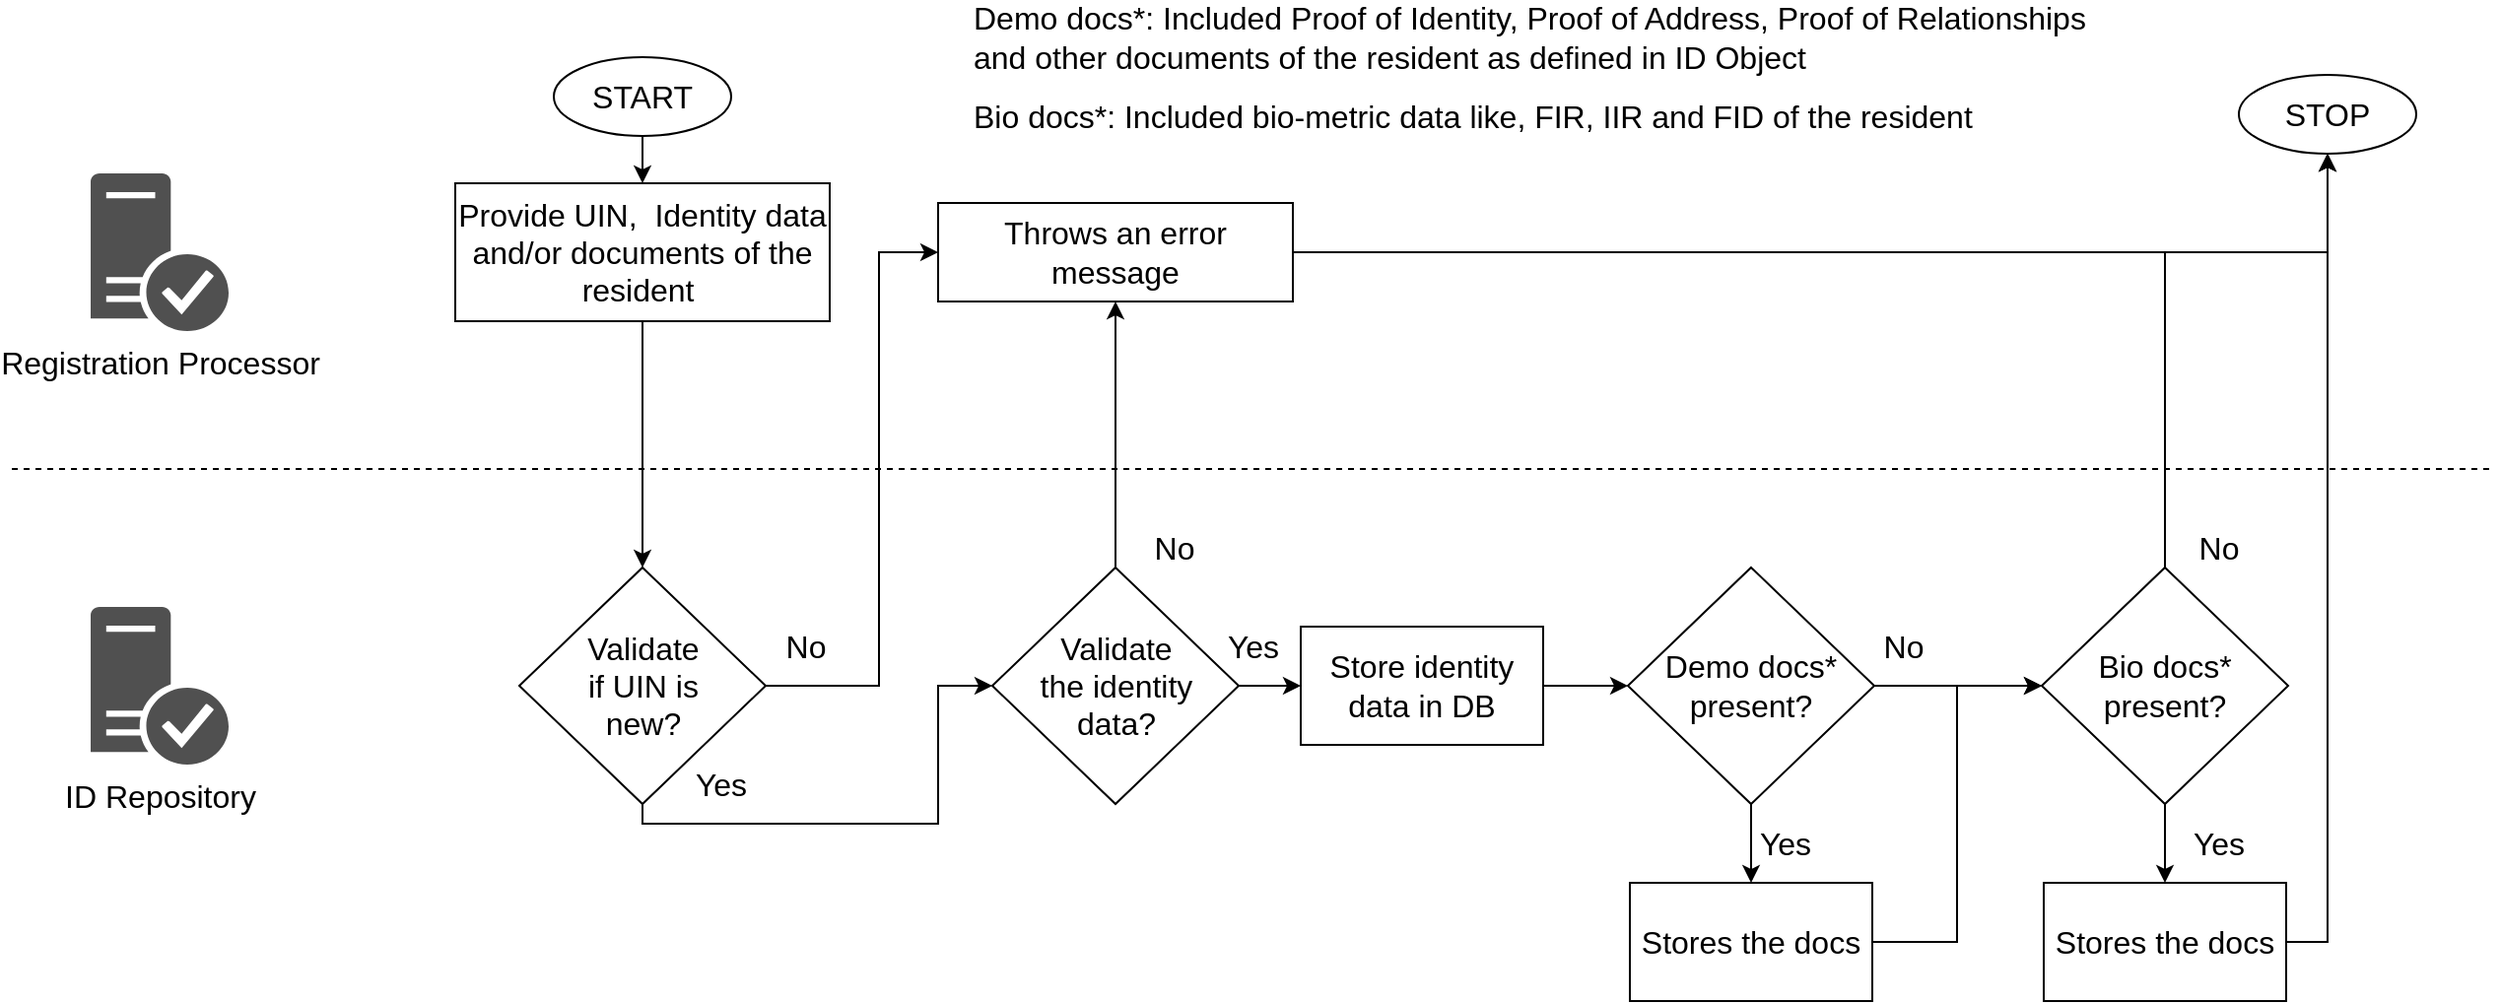 <mxfile version="12.9.10" type="google" pages="4"><diagram id="yup1XwZzDbC01lLQT3uk" name="store_identity"><mxGraphModel dx="782" dy="437" grid="1" gridSize="10" guides="1" tooltips="1" connect="1" arrows="1" fold="1" page="1" pageScale="1" pageWidth="1654" pageHeight="1169" math="0" shadow="0"><root><mxCell id="0"/><mxCell id="1" parent="0"/><mxCell id="bVIfZIPGPYQOmhZovWJ3-5" value="Registration Processor" style="pointerEvents=1;shadow=0;dashed=0;html=1;strokeColor=none;fillColor=#505050;labelPosition=center;verticalLabelPosition=bottom;verticalAlign=top;outlineConnect=0;align=center;shape=mxgraph.office.security.trusted_application_server;fontSize=16;" vertex="1" parent="1"><mxGeometry x="90" y="100" width="70" height="80" as="geometry"/></mxCell><mxCell id="bVIfZIPGPYQOmhZovWJ3-8" style="edgeStyle=orthogonalEdgeStyle;rounded=0;orthogonalLoop=1;jettySize=auto;html=1;entryX=0.5;entryY=0;entryDx=0;entryDy=0;fontSize=16;" edge="1" parent="1" source="bVIfZIPGPYQOmhZovWJ3-6" target="bVIfZIPGPYQOmhZovWJ3-7"><mxGeometry relative="1" as="geometry"/></mxCell><mxCell id="bVIfZIPGPYQOmhZovWJ3-6" value="START" style="ellipse;whiteSpace=wrap;html=1;fontSize=16;" vertex="1" parent="1"><mxGeometry x="325" y="41" width="90" height="40" as="geometry"/></mxCell><mxCell id="bVIfZIPGPYQOmhZovWJ3-11" style="edgeStyle=orthogonalEdgeStyle;rounded=0;orthogonalLoop=1;jettySize=auto;html=1;exitX=0.5;exitY=1;exitDx=0;exitDy=0;fontSize=16;entryX=0.5;entryY=0;entryDx=0;entryDy=0;" edge="1" parent="1" source="bVIfZIPGPYQOmhZovWJ3-7" target="bVIfZIPGPYQOmhZovWJ3-12"><mxGeometry relative="1" as="geometry"><mxPoint x="370" y="330" as="targetPoint"/></mxGeometry></mxCell><mxCell id="bVIfZIPGPYQOmhZovWJ3-7" value="Provide UIN,&amp;nbsp; Identity data and/or documents of the resident&amp;nbsp;" style="rounded=0;whiteSpace=wrap;html=1;fillColor=#FFFFFF;fontSize=16;" vertex="1" parent="1"><mxGeometry x="275" y="105" width="190" height="70" as="geometry"/></mxCell><mxCell id="bVIfZIPGPYQOmhZovWJ3-9" value="ID Repository" style="pointerEvents=1;shadow=0;dashed=0;html=1;strokeColor=none;fillColor=#505050;labelPosition=center;verticalLabelPosition=bottom;verticalAlign=top;outlineConnect=0;align=center;shape=mxgraph.office.security.trusted_application_server;fontSize=16;" vertex="1" parent="1"><mxGeometry x="90" y="320" width="70" height="80" as="geometry"/></mxCell><mxCell id="bVIfZIPGPYQOmhZovWJ3-14" style="edgeStyle=orthogonalEdgeStyle;rounded=0;orthogonalLoop=1;jettySize=auto;html=1;exitX=0.5;exitY=1;exitDx=0;exitDy=0;fontSize=16;" edge="1" parent="1" source="bVIfZIPGPYQOmhZovWJ3-12" target="bVIfZIPGPYQOmhZovWJ3-13"><mxGeometry relative="1" as="geometry"><Array as="points"><mxPoint x="370" y="430"/><mxPoint x="520" y="430"/><mxPoint x="520" y="360"/></Array></mxGeometry></mxCell><mxCell id="bVIfZIPGPYQOmhZovWJ3-25" style="edgeStyle=orthogonalEdgeStyle;rounded=0;orthogonalLoop=1;jettySize=auto;html=1;exitX=1;exitY=0.5;exitDx=0;exitDy=0;entryX=0;entryY=0.5;entryDx=0;entryDy=0;fontSize=16;" edge="1" parent="1" source="bVIfZIPGPYQOmhZovWJ3-12" target="bVIfZIPGPYQOmhZovWJ3-24"><mxGeometry relative="1" as="geometry"><Array as="points"><mxPoint x="490" y="360"/><mxPoint x="490" y="140"/></Array></mxGeometry></mxCell><mxCell id="bVIfZIPGPYQOmhZovWJ3-12" value="Validate &lt;br&gt;if UIN is&lt;br&gt;new?" style="rhombus;whiteSpace=wrap;html=1;fillColor=#FFFFFF;fontSize=16;" vertex="1" parent="1"><mxGeometry x="307.5" y="300" width="125" height="120" as="geometry"/></mxCell><mxCell id="bVIfZIPGPYQOmhZovWJ3-16" style="edgeStyle=orthogonalEdgeStyle;rounded=0;orthogonalLoop=1;jettySize=auto;html=1;exitX=1;exitY=0.5;exitDx=0;exitDy=0;fontSize=16;" edge="1" parent="1" source="bVIfZIPGPYQOmhZovWJ3-13" target="bVIfZIPGPYQOmhZovWJ3-15"><mxGeometry relative="1" as="geometry"/></mxCell><mxCell id="bVIfZIPGPYQOmhZovWJ3-26" style="edgeStyle=orthogonalEdgeStyle;rounded=0;orthogonalLoop=1;jettySize=auto;html=1;exitX=0.5;exitY=0;exitDx=0;exitDy=0;entryX=0.5;entryY=1;entryDx=0;entryDy=0;fontSize=16;" edge="1" parent="1" source="bVIfZIPGPYQOmhZovWJ3-13" target="bVIfZIPGPYQOmhZovWJ3-24"><mxGeometry relative="1" as="geometry"><Array as="points"><mxPoint x="610" y="300"/></Array></mxGeometry></mxCell><mxCell id="bVIfZIPGPYQOmhZovWJ3-13" value="Validate &lt;br&gt;the identity&lt;br&gt;data?" style="rhombus;whiteSpace=wrap;html=1;fillColor=#FFFFFF;fontSize=16;" vertex="1" parent="1"><mxGeometry x="547.5" y="300" width="125" height="120" as="geometry"/></mxCell><mxCell id="bVIfZIPGPYQOmhZovWJ3-18" style="edgeStyle=orthogonalEdgeStyle;rounded=0;orthogonalLoop=1;jettySize=auto;html=1;entryX=0;entryY=0.5;entryDx=0;entryDy=0;fontSize=16;" edge="1" parent="1" source="bVIfZIPGPYQOmhZovWJ3-15" target="bVIfZIPGPYQOmhZovWJ3-17"><mxGeometry relative="1" as="geometry"/></mxCell><mxCell id="bVIfZIPGPYQOmhZovWJ3-15" value="Store identity data in DB" style="rounded=0;whiteSpace=wrap;html=1;fillColor=#FFFFFF;fontSize=16;" vertex="1" parent="1"><mxGeometry x="704" y="330" width="123" height="60" as="geometry"/></mxCell><mxCell id="bVIfZIPGPYQOmhZovWJ3-20" style="edgeStyle=orthogonalEdgeStyle;rounded=0;orthogonalLoop=1;jettySize=auto;html=1;fontSize=16;" edge="1" parent="1" source="bVIfZIPGPYQOmhZovWJ3-17" target="bVIfZIPGPYQOmhZovWJ3-19"><mxGeometry relative="1" as="geometry"/></mxCell><mxCell id="bVIfZIPGPYQOmhZovWJ3-22" style="edgeStyle=orthogonalEdgeStyle;rounded=0;orthogonalLoop=1;jettySize=auto;html=1;exitX=1;exitY=0.5;exitDx=0;exitDy=0;entryX=0;entryY=0.5;entryDx=0;entryDy=0;fontSize=16;" edge="1" parent="1" source="bVIfZIPGPYQOmhZovWJ3-17" target="bVIfZIPGPYQOmhZovWJ3-21"><mxGeometry relative="1" as="geometry"/></mxCell><mxCell id="bVIfZIPGPYQOmhZovWJ3-17" value="Demo docs*&lt;br&gt;present?" style="rhombus;whiteSpace=wrap;html=1;fillColor=#FFFFFF;fontSize=16;" vertex="1" parent="1"><mxGeometry x="870" y="300" width="125" height="120" as="geometry"/></mxCell><mxCell id="bVIfZIPGPYQOmhZovWJ3-23" style="edgeStyle=orthogonalEdgeStyle;rounded=0;orthogonalLoop=1;jettySize=auto;html=1;exitX=1;exitY=0.5;exitDx=0;exitDy=0;entryX=0;entryY=0.5;entryDx=0;entryDy=0;fontSize=16;" edge="1" parent="1" source="bVIfZIPGPYQOmhZovWJ3-19" target="bVIfZIPGPYQOmhZovWJ3-21"><mxGeometry relative="1" as="geometry"/></mxCell><mxCell id="bVIfZIPGPYQOmhZovWJ3-19" value="Stores the docs" style="rounded=0;whiteSpace=wrap;html=1;fillColor=#FFFFFF;fontSize=16;" vertex="1" parent="1"><mxGeometry x="871" y="460" width="123" height="60" as="geometry"/></mxCell><mxCell id="bVIfZIPGPYQOmhZovWJ3-29" style="edgeStyle=orthogonalEdgeStyle;rounded=0;orthogonalLoop=1;jettySize=auto;html=1;entryX=0.5;entryY=0;entryDx=0;entryDy=0;fontSize=16;" edge="1" parent="1" source="bVIfZIPGPYQOmhZovWJ3-21" target="bVIfZIPGPYQOmhZovWJ3-28"><mxGeometry relative="1" as="geometry"/></mxCell><mxCell id="bVIfZIPGPYQOmhZovWJ3-31" style="edgeStyle=orthogonalEdgeStyle;rounded=0;orthogonalLoop=1;jettySize=auto;html=1;exitX=0.5;exitY=0;exitDx=0;exitDy=0;entryX=0.5;entryY=1;entryDx=0;entryDy=0;fontSize=16;" edge="1" parent="1" source="bVIfZIPGPYQOmhZovWJ3-21" target="bVIfZIPGPYQOmhZovWJ3-27"><mxGeometry relative="1" as="geometry"><Array as="points"><mxPoint x="1143" y="140"/><mxPoint x="1225" y="140"/></Array></mxGeometry></mxCell><mxCell id="bVIfZIPGPYQOmhZovWJ3-21" value="Bio docs*&lt;br&gt;present?" style="rhombus;whiteSpace=wrap;html=1;fillColor=#FFFFFF;fontSize=16;" vertex="1" parent="1"><mxGeometry x="1080" y="300" width="125" height="120" as="geometry"/></mxCell><mxCell id="bVIfZIPGPYQOmhZovWJ3-32" style="edgeStyle=orthogonalEdgeStyle;rounded=0;orthogonalLoop=1;jettySize=auto;html=1;exitX=1;exitY=0.5;exitDx=0;exitDy=0;entryX=0.5;entryY=1;entryDx=0;entryDy=0;fontSize=16;" edge="1" parent="1" source="bVIfZIPGPYQOmhZovWJ3-24" target="bVIfZIPGPYQOmhZovWJ3-27"><mxGeometry relative="1" as="geometry"/></mxCell><mxCell id="bVIfZIPGPYQOmhZovWJ3-24" value="Throws an error message" style="rounded=0;whiteSpace=wrap;html=1;fillColor=#FFFFFF;fontSize=16;" vertex="1" parent="1"><mxGeometry x="520" y="115" width="180" height="50" as="geometry"/></mxCell><mxCell id="bVIfZIPGPYQOmhZovWJ3-27" value="STOP" style="ellipse;whiteSpace=wrap;html=1;fontSize=16;" vertex="1" parent="1"><mxGeometry x="1180" y="50" width="90" height="40" as="geometry"/></mxCell><mxCell id="bVIfZIPGPYQOmhZovWJ3-30" style="edgeStyle=orthogonalEdgeStyle;rounded=0;orthogonalLoop=1;jettySize=auto;html=1;exitX=1;exitY=0.5;exitDx=0;exitDy=0;entryX=0.5;entryY=1;entryDx=0;entryDy=0;fontSize=16;" edge="1" parent="1" source="bVIfZIPGPYQOmhZovWJ3-28" target="bVIfZIPGPYQOmhZovWJ3-27"><mxGeometry relative="1" as="geometry"/></mxCell><mxCell id="bVIfZIPGPYQOmhZovWJ3-28" value="Stores the docs" style="rounded=0;whiteSpace=wrap;html=1;fillColor=#FFFFFF;fontSize=16;" vertex="1" parent="1"><mxGeometry x="1081" y="460" width="123" height="60" as="geometry"/></mxCell><mxCell id="bVIfZIPGPYQOmhZovWJ3-33" value="" style="endArrow=none;dashed=1;html=1;fontSize=16;" edge="1" parent="1"><mxGeometry width="50" height="50" relative="1" as="geometry"><mxPoint x="50" y="250" as="sourcePoint"/><mxPoint x="1310" y="250" as="targetPoint"/></mxGeometry></mxCell><mxCell id="bVIfZIPGPYQOmhZovWJ3-34" value="No" style="text;html=1;strokeColor=none;fillColor=none;align=center;verticalAlign=middle;whiteSpace=wrap;rounded=0;fontSize=16;" vertex="1" parent="1"><mxGeometry x="433" y="330" width="40" height="20" as="geometry"/></mxCell><mxCell id="bVIfZIPGPYQOmhZovWJ3-35" value="No" style="text;html=1;strokeColor=none;fillColor=none;align=center;verticalAlign=middle;whiteSpace=wrap;rounded=0;fontSize=16;" vertex="1" parent="1"><mxGeometry x="620" y="280" width="40" height="20" as="geometry"/></mxCell><mxCell id="bVIfZIPGPYQOmhZovWJ3-36" value="Yes" style="text;html=1;strokeColor=none;fillColor=none;align=center;verticalAlign=middle;whiteSpace=wrap;rounded=0;fontSize=16;" vertex="1" parent="1"><mxGeometry x="660" y="330" width="40" height="20" as="geometry"/></mxCell><mxCell id="bVIfZIPGPYQOmhZovWJ3-37" value="Yes" style="text;html=1;strokeColor=none;fillColor=none;align=center;verticalAlign=middle;whiteSpace=wrap;rounded=0;fontSize=16;" vertex="1" parent="1"><mxGeometry x="390" y="400" width="40" height="20" as="geometry"/></mxCell><mxCell id="bVIfZIPGPYQOmhZovWJ3-38" value="No" style="text;html=1;strokeColor=none;fillColor=none;align=center;verticalAlign=middle;whiteSpace=wrap;rounded=0;fontSize=16;" vertex="1" parent="1"><mxGeometry x="990" y="330" width="40" height="20" as="geometry"/></mxCell><mxCell id="bVIfZIPGPYQOmhZovWJ3-39" value="No" style="text;html=1;strokeColor=none;fillColor=none;align=center;verticalAlign=middle;whiteSpace=wrap;rounded=0;fontSize=16;" vertex="1" parent="1"><mxGeometry x="1150" y="280" width="40" height="20" as="geometry"/></mxCell><mxCell id="bVIfZIPGPYQOmhZovWJ3-40" value="Yes" style="text;html=1;strokeColor=none;fillColor=none;align=center;verticalAlign=middle;whiteSpace=wrap;rounded=0;fontSize=16;" vertex="1" parent="1"><mxGeometry x="1150" y="430" width="40" height="20" as="geometry"/></mxCell><mxCell id="bVIfZIPGPYQOmhZovWJ3-41" value="Yes" style="text;html=1;strokeColor=none;fillColor=none;align=center;verticalAlign=middle;whiteSpace=wrap;rounded=0;fontSize=16;" vertex="1" parent="1"><mxGeometry x="930" y="430" width="40" height="20" as="geometry"/></mxCell><mxCell id="e5st_GbY8yitXTriEnYN-1" value="Demo docs*: Included Proof of Identity, Proof of Address, Proof of Relationships and other documents of the resident as defined in ID Object" style="text;html=1;strokeColor=none;fillColor=none;align=left;verticalAlign=middle;whiteSpace=wrap;rounded=0;fontSize=16;" vertex="1" parent="1"><mxGeometry x="536" y="21" width="583" height="20" as="geometry"/></mxCell><mxCell id="e5st_GbY8yitXTriEnYN-2" value="Bio docs*: Included bio-metric data like, FIR, IIR and FID of the resident" style="text;html=1;strokeColor=none;fillColor=none;align=left;verticalAlign=middle;whiteSpace=wrap;rounded=0;fontSize=16;" vertex="1" parent="1"><mxGeometry x="536" y="61" width="583" height="20" as="geometry"/></mxCell></root></mxGraphModel></diagram><diagram id="uZXczNaV7VU65JWVuGHn" name="retrieve_identity"><mxGraphModel dx="782" dy="437" grid="1" gridSize="10" guides="1" tooltips="1" connect="1" arrows="1" fold="1" page="1" pageScale="1" pageWidth="1654" pageHeight="1169" math="0" shadow="0"><root><mxCell id="w1NWxVZptjgcyg08XmLw-0"/><mxCell id="w1NWxVZptjgcyg08XmLw-1" parent="w1NWxVZptjgcyg08XmLw-0"/><mxCell id="SjqbsoNdFIB85PCvpr0U-0" value="Registration Processor &amp;amp;&lt;br&gt;ID Authentication" style="pointerEvents=1;shadow=0;dashed=0;html=1;strokeColor=none;fillColor=#505050;labelPosition=center;verticalLabelPosition=bottom;verticalAlign=top;outlineConnect=0;align=center;shape=mxgraph.office.security.trusted_application_server;fontSize=16;" vertex="1" parent="w1NWxVZptjgcyg08XmLw-1"><mxGeometry x="90" y="100" width="70" height="80" as="geometry"/></mxCell><mxCell id="SjqbsoNdFIB85PCvpr0U-1" style="edgeStyle=orthogonalEdgeStyle;rounded=0;orthogonalLoop=1;jettySize=auto;html=1;entryX=0.5;entryY=0;entryDx=0;entryDy=0;fontSize=16;" edge="1" parent="w1NWxVZptjgcyg08XmLw-1" source="SjqbsoNdFIB85PCvpr0U-2" target="SjqbsoNdFIB85PCvpr0U-4"><mxGeometry relative="1" as="geometry"/></mxCell><mxCell id="SjqbsoNdFIB85PCvpr0U-2" value="START" style="ellipse;whiteSpace=wrap;html=1;fontSize=16;" vertex="1" parent="w1NWxVZptjgcyg08XmLw-1"><mxGeometry x="325" y="41" width="90" height="40" as="geometry"/></mxCell><mxCell id="SjqbsoNdFIB85PCvpr0U-3" style="edgeStyle=orthogonalEdgeStyle;rounded=0;orthogonalLoop=1;jettySize=auto;html=1;exitX=0.5;exitY=1;exitDx=0;exitDy=0;fontSize=16;entryX=0.5;entryY=0;entryDx=0;entryDy=0;" edge="1" parent="w1NWxVZptjgcyg08XmLw-1" source="SjqbsoNdFIB85PCvpr0U-4" target="SjqbsoNdFIB85PCvpr0U-8"><mxGeometry relative="1" as="geometry"><mxPoint x="370" y="330" as="targetPoint"/></mxGeometry></mxCell><mxCell id="SjqbsoNdFIB85PCvpr0U-4" value="Provide UIN or RID and type of document data to be fetched" style="rounded=0;whiteSpace=wrap;html=1;fillColor=#FFFFFF;fontSize=16;" vertex="1" parent="w1NWxVZptjgcyg08XmLw-1"><mxGeometry x="275" y="105" width="190" height="70" as="geometry"/></mxCell><mxCell id="SjqbsoNdFIB85PCvpr0U-5" value="ID Repository" style="pointerEvents=1;shadow=0;dashed=0;html=1;strokeColor=none;fillColor=#505050;labelPosition=center;verticalLabelPosition=bottom;verticalAlign=top;outlineConnect=0;align=center;shape=mxgraph.office.security.trusted_application_server;fontSize=16;" vertex="1" parent="w1NWxVZptjgcyg08XmLw-1"><mxGeometry x="90" y="320" width="70" height="80" as="geometry"/></mxCell><mxCell id="SjqbsoNdFIB85PCvpr0U-6" style="edgeStyle=orthogonalEdgeStyle;rounded=0;orthogonalLoop=1;jettySize=auto;html=1;exitX=0.5;exitY=1;exitDx=0;exitDy=0;fontSize=16;" edge="1" parent="w1NWxVZptjgcyg08XmLw-1" source="SjqbsoNdFIB85PCvpr0U-8" target="SjqbsoNdFIB85PCvpr0U-13"><mxGeometry relative="1" as="geometry"><Array as="points"><mxPoint x="370" y="430"/><mxPoint x="520" y="430"/><mxPoint x="520" y="360"/></Array><mxPoint x="547.5" y="360" as="targetPoint"/></mxGeometry></mxCell><mxCell id="SjqbsoNdFIB85PCvpr0U-7" style="edgeStyle=orthogonalEdgeStyle;rounded=0;orthogonalLoop=1;jettySize=auto;html=1;exitX=1;exitY=0.5;exitDx=0;exitDy=0;entryX=0;entryY=0.5;entryDx=0;entryDy=0;fontSize=16;" edge="1" parent="w1NWxVZptjgcyg08XmLw-1" source="SjqbsoNdFIB85PCvpr0U-8" target="SjqbsoNdFIB85PCvpr0U-23"><mxGeometry relative="1" as="geometry"><Array as="points"><mxPoint x="490" y="360"/><mxPoint x="490" y="140"/></Array></mxGeometry></mxCell><mxCell id="SjqbsoNdFIB85PCvpr0U-8" value="Validate if &lt;br&gt;UIN or RID&lt;br&gt;exists?" style="rhombus;whiteSpace=wrap;html=1;fillColor=#FFFFFF;fontSize=16;" vertex="1" parent="w1NWxVZptjgcyg08XmLw-1"><mxGeometry x="307.5" y="300" width="125" height="120" as="geometry"/></mxCell><mxCell id="SjqbsoNdFIB85PCvpr0U-12" style="edgeStyle=orthogonalEdgeStyle;rounded=0;orthogonalLoop=1;jettySize=auto;html=1;entryX=0;entryY=0.5;entryDx=0;entryDy=0;fontSize=16;" edge="1" parent="w1NWxVZptjgcyg08XmLw-1" source="SjqbsoNdFIB85PCvpr0U-13" target="SjqbsoNdFIB85PCvpr0U-16"><mxGeometry relative="1" as="geometry"/></mxCell><mxCell id="SjqbsoNdFIB85PCvpr0U-13" value="Retrieve the identity data" style="rounded=0;whiteSpace=wrap;html=1;fillColor=#FFFFFF;fontSize=16;" vertex="1" parent="w1NWxVZptjgcyg08XmLw-1"><mxGeometry x="548.5" y="330" width="141.5" height="60" as="geometry"/></mxCell><mxCell id="Z51xc6wUdCnvYAUx8BJB-5" style="edgeStyle=orthogonalEdgeStyle;rounded=0;orthogonalLoop=1;jettySize=auto;html=1;exitX=0.5;exitY=0;exitDx=0;exitDy=0;entryX=0;entryY=0.5;entryDx=0;entryDy=0;fontSize=16;" edge="1" parent="w1NWxVZptjgcyg08XmLw-1" source="SjqbsoNdFIB85PCvpr0U-16" target="Z51xc6wUdCnvYAUx8BJB-2"><mxGeometry relative="1" as="geometry"><Array as="points"><mxPoint x="783" y="290"/></Array></mxGeometry></mxCell><mxCell id="Z51xc6wUdCnvYAUx8BJB-6" style="edgeStyle=orthogonalEdgeStyle;rounded=0;orthogonalLoop=1;jettySize=auto;html=1;exitX=0.5;exitY=1;exitDx=0;exitDy=0;entryX=0;entryY=0.5;entryDx=0;entryDy=0;fontSize=16;" edge="1" parent="w1NWxVZptjgcyg08XmLw-1" source="SjqbsoNdFIB85PCvpr0U-16" target="Z51xc6wUdCnvYAUx8BJB-4"><mxGeometry relative="1" as="geometry"><Array as="points"><mxPoint x="783" y="430"/></Array></mxGeometry></mxCell><mxCell id="Z51xc6wUdCnvYAUx8BJB-8" style="edgeStyle=orthogonalEdgeStyle;rounded=0;orthogonalLoop=1;jettySize=auto;html=1;entryX=0;entryY=0.5;entryDx=0;entryDy=0;fontSize=16;" edge="1" parent="w1NWxVZptjgcyg08XmLw-1" source="SjqbsoNdFIB85PCvpr0U-16" target="Z51xc6wUdCnvYAUx8BJB-3"><mxGeometry relative="1" as="geometry"/></mxCell><mxCell id="SjqbsoNdFIB85PCvpr0U-16" value="Document&lt;br&gt;type?" style="rhombus;whiteSpace=wrap;html=1;fillColor=#FFFFFF;fontSize=16;" vertex="1" parent="w1NWxVZptjgcyg08XmLw-1"><mxGeometry x="720" y="300" width="125" height="120" as="geometry"/></mxCell><mxCell id="SjqbsoNdFIB85PCvpr0U-22" style="edgeStyle=orthogonalEdgeStyle;rounded=0;orthogonalLoop=1;jettySize=auto;html=1;exitX=1;exitY=0.5;exitDx=0;exitDy=0;entryX=0.5;entryY=1;entryDx=0;entryDy=0;fontSize=16;" edge="1" parent="w1NWxVZptjgcyg08XmLw-1" source="SjqbsoNdFIB85PCvpr0U-23" target="SjqbsoNdFIB85PCvpr0U-24"><mxGeometry relative="1" as="geometry"/></mxCell><mxCell id="SjqbsoNdFIB85PCvpr0U-23" value="Throws an error message" style="rounded=0;whiteSpace=wrap;html=1;fillColor=#FFFFFF;fontSize=16;" vertex="1" parent="w1NWxVZptjgcyg08XmLw-1"><mxGeometry x="520" y="115" width="180" height="50" as="geometry"/></mxCell><mxCell id="SjqbsoNdFIB85PCvpr0U-24" value="STOP" style="ellipse;whiteSpace=wrap;html=1;fontSize=16;" vertex="1" parent="w1NWxVZptjgcyg08XmLw-1"><mxGeometry x="1150" y="41" width="90" height="40" as="geometry"/></mxCell><mxCell id="SjqbsoNdFIB85PCvpr0U-27" value="" style="endArrow=none;dashed=1;html=1;fontSize=16;" edge="1" parent="w1NWxVZptjgcyg08XmLw-1"><mxGeometry width="50" height="50" relative="1" as="geometry"><mxPoint x="50" y="250" as="sourcePoint"/><mxPoint x="1310" y="250" as="targetPoint"/></mxGeometry></mxCell><mxCell id="SjqbsoNdFIB85PCvpr0U-28" value="No" style="text;html=1;strokeColor=none;fillColor=none;align=center;verticalAlign=middle;whiteSpace=wrap;rounded=0;fontSize=16;" vertex="1" parent="w1NWxVZptjgcyg08XmLw-1"><mxGeometry x="433" y="330" width="40" height="20" as="geometry"/></mxCell><mxCell id="SjqbsoNdFIB85PCvpr0U-31" value="Yes" style="text;html=1;strokeColor=none;fillColor=none;align=center;verticalAlign=middle;whiteSpace=wrap;rounded=0;fontSize=16;" vertex="1" parent="w1NWxVZptjgcyg08XmLw-1"><mxGeometry x="390" y="400" width="40" height="20" as="geometry"/></mxCell><mxCell id="Z51xc6wUdCnvYAUx8BJB-9" style="edgeStyle=orthogonalEdgeStyle;rounded=0;orthogonalLoop=1;jettySize=auto;html=1;exitX=1;exitY=0.5;exitDx=0;exitDy=0;entryX=0.5;entryY=1;entryDx=0;entryDy=0;fontSize=16;" edge="1" parent="w1NWxVZptjgcyg08XmLw-1" source="Z51xc6wUdCnvYAUx8BJB-2" target="SjqbsoNdFIB85PCvpr0U-24"><mxGeometry relative="1" as="geometry"/></mxCell><mxCell id="Z51xc6wUdCnvYAUx8BJB-2" value="Retrieve demo docs* documents" style="rounded=0;whiteSpace=wrap;html=1;fillColor=#FFFFFF;fontSize=16;" vertex="1" parent="w1NWxVZptjgcyg08XmLw-1"><mxGeometry x="900" y="270" width="220" height="40" as="geometry"/></mxCell><mxCell id="Z51xc6wUdCnvYAUx8BJB-10" style="edgeStyle=orthogonalEdgeStyle;rounded=0;orthogonalLoop=1;jettySize=auto;html=1;entryX=0.5;entryY=1;entryDx=0;entryDy=0;fontSize=16;" edge="1" parent="w1NWxVZptjgcyg08XmLw-1" source="Z51xc6wUdCnvYAUx8BJB-3" target="SjqbsoNdFIB85PCvpr0U-24"><mxGeometry relative="1" as="geometry"><Array as="points"><mxPoint x="1195" y="360"/></Array></mxGeometry></mxCell><mxCell id="Z51xc6wUdCnvYAUx8BJB-3" value="Retrieve bio docs* documents" style="rounded=0;whiteSpace=wrap;html=1;fillColor=#FFFFFF;fontSize=16;" vertex="1" parent="w1NWxVZptjgcyg08XmLw-1"><mxGeometry x="900" y="340" width="220" height="40" as="geometry"/></mxCell><mxCell id="Z51xc6wUdCnvYAUx8BJB-11" style="edgeStyle=orthogonalEdgeStyle;rounded=0;orthogonalLoop=1;jettySize=auto;html=1;exitX=1;exitY=0.5;exitDx=0;exitDy=0;fontSize=16;entryX=0.5;entryY=1;entryDx=0;entryDy=0;" edge="1" parent="w1NWxVZptjgcyg08XmLw-1" source="Z51xc6wUdCnvYAUx8BJB-4" target="SjqbsoNdFIB85PCvpr0U-24"><mxGeometry relative="1" as="geometry"><mxPoint x="1210" y="130" as="targetPoint"/></mxGeometry></mxCell><mxCell id="Z51xc6wUdCnvYAUx8BJB-4" value="Retrieve bio &amp;amp; demo docs* documents" style="rounded=0;whiteSpace=wrap;html=1;fillColor=#FFFFFF;fontSize=16;" vertex="1" parent="w1NWxVZptjgcyg08XmLw-1"><mxGeometry x="900" y="410" width="220" height="40" as="geometry"/></mxCell><mxCell id="Z51xc6wUdCnvYAUx8BJB-12" value="Demo" style="text;html=1;strokeColor=none;fillColor=none;align=center;verticalAlign=middle;whiteSpace=wrap;rounded=0;fontSize=16;" vertex="1" parent="w1NWxVZptjgcyg08XmLw-1"><mxGeometry x="810" y="270" width="40" height="20" as="geometry"/></mxCell><mxCell id="Z51xc6wUdCnvYAUx8BJB-13" value="Bio" style="text;html=1;strokeColor=none;fillColor=none;align=center;verticalAlign=middle;whiteSpace=wrap;rounded=0;fontSize=16;" vertex="1" parent="w1NWxVZptjgcyg08XmLw-1"><mxGeometry x="845" y="340" width="40" height="20" as="geometry"/></mxCell><mxCell id="Z51xc6wUdCnvYAUx8BJB-14" value="Both" style="text;html=1;strokeColor=none;fillColor=none;align=center;verticalAlign=middle;whiteSpace=wrap;rounded=0;fontSize=16;" vertex="1" parent="w1NWxVZptjgcyg08XmLw-1"><mxGeometry x="810" y="410" width="40" height="20" as="geometry"/></mxCell><mxCell id="5Kogy07cNBD0RXYqnMDo-0" value="Demo docs*: Included Proof of Identity, Proof of Address, Proof of Relationships and other documents of the resident as defined in ID Object" style="text;html=1;strokeColor=none;fillColor=none;align=left;verticalAlign=middle;whiteSpace=wrap;rounded=0;fontSize=16;" vertex="1" parent="w1NWxVZptjgcyg08XmLw-1"><mxGeometry x="536" y="21" width="583" height="20" as="geometry"/></mxCell><mxCell id="5Kogy07cNBD0RXYqnMDo-1" value="Bio docs*: Included bio-metric data like, FIR, IIR and FID of the resident" style="text;html=1;strokeColor=none;fillColor=none;align=left;verticalAlign=middle;whiteSpace=wrap;rounded=0;fontSize=16;" vertex="1" parent="w1NWxVZptjgcyg08XmLw-1"><mxGeometry x="536" y="61" width="583" height="20" as="geometry"/></mxCell></root></mxGraphModel></diagram><diagram id="FwHL9PK14cXhwcgEUCU5" name="update_identity"><mxGraphModel dx="782" dy="437" grid="1" gridSize="10" guides="1" tooltips="1" connect="1" arrows="1" fold="1" page="1" pageScale="1" pageWidth="1654" pageHeight="1169" math="0" shadow="0"><root><mxCell id="l4HgUSwKlUTBU3eqX32K-0"/><mxCell id="l4HgUSwKlUTBU3eqX32K-1" parent="l4HgUSwKlUTBU3eqX32K-0"/><mxCell id="Oyt8JbAFunKiJSYxo9sB-0" value="Registration Processor" style="pointerEvents=1;shadow=0;dashed=0;html=1;strokeColor=none;fillColor=#505050;labelPosition=center;verticalLabelPosition=bottom;verticalAlign=top;outlineConnect=0;align=center;shape=mxgraph.office.security.trusted_application_server;fontSize=16;" vertex="1" parent="l4HgUSwKlUTBU3eqX32K-1"><mxGeometry x="90" y="100" width="70" height="80" as="geometry"/></mxCell><mxCell id="Oyt8JbAFunKiJSYxo9sB-1" style="edgeStyle=orthogonalEdgeStyle;rounded=0;orthogonalLoop=1;jettySize=auto;html=1;entryX=0.5;entryY=0;entryDx=0;entryDy=0;fontSize=16;" edge="1" parent="l4HgUSwKlUTBU3eqX32K-1" source="Oyt8JbAFunKiJSYxo9sB-2" target="Oyt8JbAFunKiJSYxo9sB-4"><mxGeometry relative="1" as="geometry"/></mxCell><mxCell id="Oyt8JbAFunKiJSYxo9sB-2" value="START" style="ellipse;whiteSpace=wrap;html=1;fontSize=16;" vertex="1" parent="l4HgUSwKlUTBU3eqX32K-1"><mxGeometry x="325" y="41" width="90" height="40" as="geometry"/></mxCell><mxCell id="Oyt8JbAFunKiJSYxo9sB-3" style="edgeStyle=orthogonalEdgeStyle;rounded=0;orthogonalLoop=1;jettySize=auto;html=1;exitX=0.5;exitY=1;exitDx=0;exitDy=0;fontSize=16;entryX=0.5;entryY=0;entryDx=0;entryDy=0;" edge="1" parent="l4HgUSwKlUTBU3eqX32K-1" source="Oyt8JbAFunKiJSYxo9sB-4" target="Oyt8JbAFunKiJSYxo9sB-8"><mxGeometry relative="1" as="geometry"><mxPoint x="370" y="330" as="targetPoint"/></mxGeometry></mxCell><mxCell id="Oyt8JbAFunKiJSYxo9sB-4" value="Provide UIN and identity data and/or document and/or status to be updated" style="rounded=0;whiteSpace=wrap;html=1;fillColor=#FFFFFF;fontSize=16;" vertex="1" parent="l4HgUSwKlUTBU3eqX32K-1"><mxGeometry x="262.5" y="105" width="215" height="70" as="geometry"/></mxCell><mxCell id="Oyt8JbAFunKiJSYxo9sB-5" value="ID Repository" style="pointerEvents=1;shadow=0;dashed=0;html=1;strokeColor=none;fillColor=#505050;labelPosition=center;verticalLabelPosition=bottom;verticalAlign=top;outlineConnect=0;align=center;shape=mxgraph.office.security.trusted_application_server;fontSize=16;" vertex="1" parent="l4HgUSwKlUTBU3eqX32K-1"><mxGeometry x="90" y="320" width="70" height="80" as="geometry"/></mxCell><mxCell id="Oyt8JbAFunKiJSYxo9sB-6" style="edgeStyle=orthogonalEdgeStyle;rounded=0;orthogonalLoop=1;jettySize=auto;html=1;exitX=0.5;exitY=1;exitDx=0;exitDy=0;fontSize=16;" edge="1" parent="l4HgUSwKlUTBU3eqX32K-1" source="Oyt8JbAFunKiJSYxo9sB-8" target="Oyt8JbAFunKiJSYxo9sB-10"><mxGeometry relative="1" as="geometry"><Array as="points"><mxPoint x="370" y="430"/><mxPoint x="520" y="430"/><mxPoint x="520" y="360"/></Array><mxPoint x="547.5" y="360" as="targetPoint"/></mxGeometry></mxCell><mxCell id="Oyt8JbAFunKiJSYxo9sB-7" style="edgeStyle=orthogonalEdgeStyle;rounded=0;orthogonalLoop=1;jettySize=auto;html=1;exitX=1;exitY=0.5;exitDx=0;exitDy=0;entryX=0;entryY=0.5;entryDx=0;entryDy=0;fontSize=16;" edge="1" parent="l4HgUSwKlUTBU3eqX32K-1" source="Oyt8JbAFunKiJSYxo9sB-8" target="Oyt8JbAFunKiJSYxo9sB-16"><mxGeometry relative="1" as="geometry"><Array as="points"><mxPoint x="500" y="360"/><mxPoint x="500" y="140"/></Array></mxGeometry></mxCell><mxCell id="Oyt8JbAFunKiJSYxo9sB-8" value="Validate if &lt;br&gt;UIN exists?" style="rhombus;whiteSpace=wrap;html=1;fillColor=#FFFFFF;fontSize=16;" vertex="1" parent="l4HgUSwKlUTBU3eqX32K-1"><mxGeometry x="307.5" y="300" width="125" height="120" as="geometry"/></mxCell><mxCell id="Oyt8JbAFunKiJSYxo9sB-9" style="edgeStyle=orthogonalEdgeStyle;rounded=0;orthogonalLoop=1;jettySize=auto;html=1;entryX=0;entryY=0.5;entryDx=0;entryDy=0;fontSize=16;" edge="1" parent="l4HgUSwKlUTBU3eqX32K-1" source="Oyt8JbAFunKiJSYxo9sB-10" target="Oyt8JbAFunKiJSYxo9sB-14"><mxGeometry relative="1" as="geometry"/></mxCell><mxCell id="Oyt8JbAFunKiJSYxo9sB-10" value="Update the identity data" style="rounded=0;whiteSpace=wrap;html=1;fillColor=#FFFFFF;fontSize=16;" vertex="1" parent="l4HgUSwKlUTBU3eqX32K-1"><mxGeometry x="536" y="330" width="141.5" height="60" as="geometry"/></mxCell><mxCell id="Oyt8JbAFunKiJSYxo9sB-12" style="edgeStyle=orthogonalEdgeStyle;rounded=0;orthogonalLoop=1;jettySize=auto;html=1;exitX=0.5;exitY=1;exitDx=0;exitDy=0;entryX=0;entryY=0.5;entryDx=0;entryDy=0;fontSize=16;" edge="1" parent="l4HgUSwKlUTBU3eqX32K-1" source="Oyt8JbAFunKiJSYxo9sB-14" target="jMJn-AeZnD9Y_H66uee1-2"><mxGeometry relative="1" as="geometry"><Array as="points"><mxPoint x="773" y="430"/><mxPoint x="1020" y="430"/><mxPoint x="1020" y="360"/></Array><mxPoint x="900" y="430" as="targetPoint"/></mxGeometry></mxCell><mxCell id="Oyt8JbAFunKiJSYxo9sB-13" style="edgeStyle=orthogonalEdgeStyle;rounded=0;orthogonalLoop=1;jettySize=auto;html=1;entryX=0;entryY=0.5;entryDx=0;entryDy=0;fontSize=16;" edge="1" parent="l4HgUSwKlUTBU3eqX32K-1" source="Oyt8JbAFunKiJSYxo9sB-14" target="Oyt8JbAFunKiJSYxo9sB-24"><mxGeometry relative="1" as="geometry"/></mxCell><mxCell id="Oyt8JbAFunKiJSYxo9sB-14" value="Documents&lt;br&gt;available?" style="rhombus;whiteSpace=wrap;html=1;fillColor=#FFFFFF;fontSize=16;" vertex="1" parent="l4HgUSwKlUTBU3eqX32K-1"><mxGeometry x="710" y="300" width="125" height="120" as="geometry"/></mxCell><mxCell id="Oyt8JbAFunKiJSYxo9sB-15" style="edgeStyle=orthogonalEdgeStyle;rounded=0;orthogonalLoop=1;jettySize=auto;html=1;exitX=1;exitY=0.5;exitDx=0;exitDy=0;entryX=0.5;entryY=1;entryDx=0;entryDy=0;fontSize=16;" edge="1" parent="l4HgUSwKlUTBU3eqX32K-1" source="Oyt8JbAFunKiJSYxo9sB-16" target="Oyt8JbAFunKiJSYxo9sB-17"><mxGeometry relative="1" as="geometry"/></mxCell><mxCell id="Oyt8JbAFunKiJSYxo9sB-16" value="Throws an error message" style="rounded=0;whiteSpace=wrap;html=1;fillColor=#FFFFFF;fontSize=16;" vertex="1" parent="l4HgUSwKlUTBU3eqX32K-1"><mxGeometry x="520" y="115" width="180" height="50" as="geometry"/></mxCell><mxCell id="Oyt8JbAFunKiJSYxo9sB-17" value="STOP" style="ellipse;whiteSpace=wrap;html=1;fontSize=16;" vertex="1" parent="l4HgUSwKlUTBU3eqX32K-1"><mxGeometry x="1220" y="41" width="90" height="40" as="geometry"/></mxCell><mxCell id="Oyt8JbAFunKiJSYxo9sB-18" value="" style="endArrow=none;dashed=1;html=1;fontSize=16;" edge="1" parent="l4HgUSwKlUTBU3eqX32K-1"><mxGeometry width="50" height="50" relative="1" as="geometry"><mxPoint x="50" y="250" as="sourcePoint"/><mxPoint x="1310" y="250" as="targetPoint"/></mxGeometry></mxCell><mxCell id="Oyt8JbAFunKiJSYxo9sB-19" value="No" style="text;html=1;strokeColor=none;fillColor=none;align=center;verticalAlign=middle;whiteSpace=wrap;rounded=0;fontSize=16;" vertex="1" parent="l4HgUSwKlUTBU3eqX32K-1"><mxGeometry x="433" y="330" width="40" height="20" as="geometry"/></mxCell><mxCell id="Oyt8JbAFunKiJSYxo9sB-20" value="Yes" style="text;html=1;strokeColor=none;fillColor=none;align=center;verticalAlign=middle;whiteSpace=wrap;rounded=0;fontSize=16;" vertex="1" parent="l4HgUSwKlUTBU3eqX32K-1"><mxGeometry x="390" y="400" width="40" height="20" as="geometry"/></mxCell><mxCell id="jMJn-AeZnD9Y_H66uee1-3" style="edgeStyle=orthogonalEdgeStyle;rounded=0;orthogonalLoop=1;jettySize=auto;html=1;exitX=1;exitY=0.5;exitDx=0;exitDy=0;entryX=0;entryY=0.5;entryDx=0;entryDy=0;fontSize=16;" edge="1" parent="l4HgUSwKlUTBU3eqX32K-1" source="Oyt8JbAFunKiJSYxo9sB-24" target="jMJn-AeZnD9Y_H66uee1-2"><mxGeometry relative="1" as="geometry"/></mxCell><mxCell id="Oyt8JbAFunKiJSYxo9sB-24" value="Update the bio and demo docs* available" style="rounded=0;whiteSpace=wrap;html=1;fillColor=#FFFFFF;fontSize=16;" vertex="1" parent="l4HgUSwKlUTBU3eqX32K-1"><mxGeometry x="870" y="320" width="130" height="80" as="geometry"/></mxCell><mxCell id="Oyt8JbAFunKiJSYxo9sB-28" value="Yes" style="text;html=1;strokeColor=none;fillColor=none;align=center;verticalAlign=middle;whiteSpace=wrap;rounded=0;fontSize=16;" vertex="1" parent="l4HgUSwKlUTBU3eqX32K-1"><mxGeometry x="827" y="340" width="40" height="20" as="geometry"/></mxCell><mxCell id="Oyt8JbAFunKiJSYxo9sB-29" value="No" style="text;html=1;strokeColor=none;fillColor=none;align=center;verticalAlign=middle;whiteSpace=wrap;rounded=0;fontSize=16;" vertex="1" parent="l4HgUSwKlUTBU3eqX32K-1"><mxGeometry x="810" y="410" width="40" height="20" as="geometry"/></mxCell><mxCell id="Oyt8JbAFunKiJSYxo9sB-30" value="Demo docs*: Included Proof of Identity, Proof of Address, Proof of Relationships and other documents of the resident as defined in ID Object" style="text;html=1;strokeColor=none;fillColor=none;align=left;verticalAlign=middle;whiteSpace=wrap;rounded=0;fontSize=16;" vertex="1" parent="l4HgUSwKlUTBU3eqX32K-1"><mxGeometry x="536" y="21" width="583" height="20" as="geometry"/></mxCell><mxCell id="Oyt8JbAFunKiJSYxo9sB-31" value="Bio docs*: Included bio-metric data like, FIR, IIR and FID of the resident" style="text;html=1;strokeColor=none;fillColor=none;align=left;verticalAlign=middle;whiteSpace=wrap;rounded=0;fontSize=16;" vertex="1" parent="l4HgUSwKlUTBU3eqX32K-1"><mxGeometry x="536" y="61" width="583" height="20" as="geometry"/></mxCell><mxCell id="jMJn-AeZnD9Y_H66uee1-5" style="edgeStyle=orthogonalEdgeStyle;rounded=0;orthogonalLoop=1;jettySize=auto;html=1;exitX=1;exitY=0.5;exitDx=0;exitDy=0;fontSize=16;" edge="1" parent="l4HgUSwKlUTBU3eqX32K-1" source="jMJn-AeZnD9Y_H66uee1-2" target="jMJn-AeZnD9Y_H66uee1-4"><mxGeometry relative="1" as="geometry"/></mxCell><mxCell id="jMJn-AeZnD9Y_H66uee1-7" style="edgeStyle=orthogonalEdgeStyle;rounded=0;orthogonalLoop=1;jettySize=auto;html=1;exitX=0.5;exitY=0;exitDx=0;exitDy=0;fontSize=16;entryX=0.5;entryY=1;entryDx=0;entryDy=0;" edge="1" parent="l4HgUSwKlUTBU3eqX32K-1" source="jMJn-AeZnD9Y_H66uee1-2" target="Oyt8JbAFunKiJSYxo9sB-17"><mxGeometry relative="1" as="geometry"><mxPoint x="1180" y="90" as="targetPoint"/><Array as="points"><mxPoint x="1103" y="140"/><mxPoint x="1265" y="140"/></Array></mxGeometry></mxCell><mxCell id="jMJn-AeZnD9Y_H66uee1-2" value="Status&lt;br&gt;available?" style="rhombus;whiteSpace=wrap;html=1;fillColor=#FFFFFF;fontSize=16;" vertex="1" parent="l4HgUSwKlUTBU3eqX32K-1"><mxGeometry x="1040" y="300" width="125" height="120" as="geometry"/></mxCell><mxCell id="jMJn-AeZnD9Y_H66uee1-6" style="edgeStyle=orthogonalEdgeStyle;rounded=0;orthogonalLoop=1;jettySize=auto;html=1;exitX=0.5;exitY=0;exitDx=0;exitDy=0;entryX=0.5;entryY=1;entryDx=0;entryDy=0;fontSize=16;" edge="1" parent="l4HgUSwKlUTBU3eqX32K-1" source="jMJn-AeZnD9Y_H66uee1-4" target="Oyt8JbAFunKiJSYxo9sB-17"><mxGeometry relative="1" as="geometry"/></mxCell><mxCell id="jMJn-AeZnD9Y_H66uee1-4" value="Update the status" style="rounded=0;whiteSpace=wrap;html=1;fillColor=#FFFFFF;fontSize=16;" vertex="1" parent="l4HgUSwKlUTBU3eqX32K-1"><mxGeometry x="1220" y="320" width="90" height="80" as="geometry"/></mxCell><mxCell id="jMJn-AeZnD9Y_H66uee1-10" value="Yes" style="text;html=1;strokeColor=none;fillColor=none;align=center;verticalAlign=middle;whiteSpace=wrap;rounded=0;fontSize=16;" vertex="1" parent="l4HgUSwKlUTBU3eqX32K-1"><mxGeometry x="1160" y="340" width="40" height="20" as="geometry"/></mxCell><mxCell id="jMJn-AeZnD9Y_H66uee1-11" value="No" style="text;html=1;strokeColor=none;fillColor=none;align=center;verticalAlign=middle;whiteSpace=wrap;rounded=0;fontSize=16;" vertex="1" parent="l4HgUSwKlUTBU3eqX32K-1"><mxGeometry x="1100" y="270" width="40" height="20" as="geometry"/></mxCell></root></mxGraphModel></diagram><diagram id="N5QQ04KBlJkav-2Ff__p" name="vid_policy"><mxGraphModel dx="782" dy="437" grid="1" gridSize="10" guides="1" tooltips="1" connect="1" arrows="1" fold="1" page="1" pageScale="1" pageWidth="1654" pageHeight="1169" math="0" shadow="0"><root><mxCell id="KfyBQPbG-5c2VVjxyiRP-0"/><mxCell id="KfyBQPbG-5c2VVjxyiRP-1" parent="KfyBQPbG-5c2VVjxyiRP-0"/><mxCell id="acMftMXriM2qzQFqzsdp-40" style="edgeStyle=orthogonalEdgeStyle;rounded=0;orthogonalLoop=1;jettySize=auto;html=1;entryX=0;entryY=0.5;entryDx=0;entryDy=0;fontSize=16;" edge="1" parent="KfyBQPbG-5c2VVjxyiRP-1" source="acMftMXriM2qzQFqzsdp-0" target="acMftMXriM2qzQFqzsdp-36"><mxGeometry relative="1" as="geometry"/></mxCell><mxCell id="acMftMXriM2qzQFqzsdp-0" value="Registration Processor" style="pointerEvents=1;shadow=0;dashed=0;html=1;strokeColor=none;fillColor=#505050;labelPosition=center;verticalLabelPosition=bottom;verticalAlign=top;outlineConnect=0;align=center;shape=mxgraph.office.security.trusted_application_server;fontSize=16;" vertex="1" parent="KfyBQPbG-5c2VVjxyiRP-1"><mxGeometry x="78.5" y="120" width="40" height="50" as="geometry"/></mxCell><mxCell id="acMftMXriM2qzQFqzsdp-5" value="ID Repository" style="pointerEvents=1;shadow=0;dashed=0;html=1;strokeColor=none;fillColor=#505050;labelPosition=center;verticalLabelPosition=bottom;verticalAlign=top;outlineConnect=0;align=center;shape=mxgraph.office.security.trusted_application_server;fontSize=16;" vertex="1" parent="KfyBQPbG-5c2VVjxyiRP-1"><mxGeometry x="1450" y="360" width="70" height="80" as="geometry"/></mxCell><mxCell id="acMftMXriM2qzQFqzsdp-17" value="" style="endArrow=none;dashed=1;html=1;fontSize=16;" edge="1" parent="KfyBQPbG-5c2VVjxyiRP-1"><mxGeometry width="50" height="50" relative="1" as="geometry"><mxPoint x="480" y="630" as="sourcePoint"/><mxPoint x="480" y="40" as="targetPoint"/></mxGeometry></mxCell><mxCell id="acMftMXriM2qzQFqzsdp-41" style="edgeStyle=orthogonalEdgeStyle;rounded=0;orthogonalLoop=1;jettySize=auto;html=1;entryX=0;entryY=0.5;entryDx=0;entryDy=0;fontSize=16;" edge="1" parent="KfyBQPbG-5c2VVjxyiRP-1" source="acMftMXriM2qzQFqzsdp-33" target="acMftMXriM2qzQFqzsdp-36"><mxGeometry relative="1" as="geometry"><Array as="points"><mxPoint x="200" y="309"/><mxPoint x="200" y="145"/></Array></mxGeometry></mxCell><mxCell id="acMftMXriM2qzQFqzsdp-42" style="edgeStyle=orthogonalEdgeStyle;rounded=0;orthogonalLoop=1;jettySize=auto;html=1;entryX=0;entryY=0.5;entryDx=0;entryDy=0;fontSize=16;" edge="1" parent="KfyBQPbG-5c2VVjxyiRP-1" source="acMftMXriM2qzQFqzsdp-33" target="acMftMXriM2qzQFqzsdp-37"><mxGeometry relative="1" as="geometry"><Array as="points"><mxPoint x="200" y="309"/><mxPoint x="200" y="280"/></Array></mxGeometry></mxCell><mxCell id="acMftMXriM2qzQFqzsdp-43" style="edgeStyle=orthogonalEdgeStyle;rounded=0;orthogonalLoop=1;jettySize=auto;html=1;entryX=0;entryY=0.5;entryDx=0;entryDy=0;fontSize=16;" edge="1" parent="KfyBQPbG-5c2VVjxyiRP-1" source="acMftMXriM2qzQFqzsdp-33" target="acMftMXriM2qzQFqzsdp-38"><mxGeometry relative="1" as="geometry"><Array as="points"><mxPoint x="200" y="309"/><mxPoint x="200" y="410"/></Array></mxGeometry></mxCell><mxCell id="acMftMXriM2qzQFqzsdp-33" value="Resident" style="shape=mxgraph.signs.people.man_1;html=1;fillColor=#000000;strokeColor=none;verticalLabelPosition=bottom;verticalAlign=top;align=center;fontSize=16;" vertex="1" parent="KfyBQPbG-5c2VVjxyiRP-1"><mxGeometry x="80" y="260" width="37" height="98" as="geometry"/></mxCell><mxCell id="acMftMXriM2qzQFqzsdp-44" style="edgeStyle=orthogonalEdgeStyle;rounded=0;orthogonalLoop=1;jettySize=auto;html=1;fontSize=16;" edge="1" parent="KfyBQPbG-5c2VVjxyiRP-1" source="acMftMXriM2qzQFqzsdp-34" target="acMftMXriM2qzQFqzsdp-39"><mxGeometry relative="1" as="geometry"/></mxCell><mxCell id="acMftMXriM2qzQFqzsdp-34" value="ID Authentication" style="pointerEvents=1;shadow=0;dashed=0;html=1;strokeColor=none;fillColor=#505050;labelPosition=center;verticalLabelPosition=bottom;verticalAlign=top;outlineConnect=0;align=center;shape=mxgraph.office.security.trusted_application_server;fontSize=16;" vertex="1" parent="KfyBQPbG-5c2VVjxyiRP-1"><mxGeometry x="80" y="500" width="70" height="80" as="geometry"/></mxCell><mxCell id="acMftMXriM2qzQFqzsdp-47" style="edgeStyle=orthogonalEdgeStyle;rounded=0;orthogonalLoop=1;jettySize=auto;html=1;exitX=1;exitY=0.5;exitDx=0;exitDy=0;fontSize=16;" edge="1" parent="KfyBQPbG-5c2VVjxyiRP-1" source="acMftMXriM2qzQFqzsdp-36" target="acMftMXriM2qzQFqzsdp-46"><mxGeometry relative="1" as="geometry"/></mxCell><mxCell id="acMftMXriM2qzQFqzsdp-36" value="Provide UIN and VID type for VID creation" style="rounded=0;whiteSpace=wrap;html=1;fillColor=#FFFFFF;fontSize=16;" vertex="1" parent="KfyBQPbG-5c2VVjxyiRP-1"><mxGeometry x="240" y="115" width="200" height="60" as="geometry"/></mxCell><mxCell id="TXbkElIQ6wPkVOs9-iPa-15" style="edgeStyle=orthogonalEdgeStyle;rounded=0;orthogonalLoop=1;jettySize=auto;html=1;fontSize=16;" edge="1" parent="KfyBQPbG-5c2VVjxyiRP-1" source="acMftMXriM2qzQFqzsdp-37" target="acMftMXriM2qzQFqzsdp-53"><mxGeometry relative="1" as="geometry"/></mxCell><mxCell id="acMftMXriM2qzQFqzsdp-37" value="Provide VID for revocation" style="rounded=0;whiteSpace=wrap;html=1;fillColor=#FFFFFF;fontSize=16;" vertex="1" parent="KfyBQPbG-5c2VVjxyiRP-1"><mxGeometry x="240" y="250" width="200" height="60" as="geometry"/></mxCell><mxCell id="TXbkElIQ6wPkVOs9-iPa-17" style="edgeStyle=orthogonalEdgeStyle;rounded=0;orthogonalLoop=1;jettySize=auto;html=1;exitX=1;exitY=0.5;exitDx=0;exitDy=0;fontSize=16;" edge="1" parent="KfyBQPbG-5c2VVjxyiRP-1" source="acMftMXriM2qzQFqzsdp-38" target="acMftMXriM2qzQFqzsdp-67"><mxGeometry relative="1" as="geometry"/></mxCell><mxCell id="acMftMXriM2qzQFqzsdp-38" value="Provide VID for regeneration" style="rounded=0;whiteSpace=wrap;html=1;fillColor=#FFFFFF;fontSize=16;" vertex="1" parent="KfyBQPbG-5c2VVjxyiRP-1"><mxGeometry x="241.5" y="380" width="200" height="60" as="geometry"/></mxCell><mxCell id="acMftMXriM2qzQFqzsdp-73" style="edgeStyle=orthogonalEdgeStyle;rounded=0;orthogonalLoop=1;jettySize=auto;html=1;entryX=0;entryY=0.5;entryDx=0;entryDy=0;fontSize=16;" edge="1" parent="KfyBQPbG-5c2VVjxyiRP-1" source="acMftMXriM2qzQFqzsdp-39" target="acMftMXriM2qzQFqzsdp-72"><mxGeometry relative="1" as="geometry"/></mxCell><mxCell id="acMftMXriM2qzQFqzsdp-39" value="Provide VID for UIN retrieval" style="rounded=0;whiteSpace=wrap;html=1;fillColor=#FFFFFF;fontSize=16;" vertex="1" parent="KfyBQPbG-5c2VVjxyiRP-1"><mxGeometry x="241.5" y="510" width="200" height="60" as="geometry"/></mxCell><mxCell id="acMftMXriM2qzQFqzsdp-50" style="edgeStyle=orthogonalEdgeStyle;rounded=0;orthogonalLoop=1;jettySize=auto;html=1;exitX=0.5;exitY=0;exitDx=0;exitDy=0;entryX=0;entryY=0.5;entryDx=0;entryDy=0;fontSize=16;" edge="1" parent="KfyBQPbG-5c2VVjxyiRP-1" source="acMftMXriM2qzQFqzsdp-46" target="acMftMXriM2qzQFqzsdp-48"><mxGeometry relative="1" as="geometry"><Array as="points"><mxPoint x="560" y="78"/><mxPoint x="610" y="78"/></Array></mxGeometry></mxCell><mxCell id="acMftMXriM2qzQFqzsdp-52" style="edgeStyle=orthogonalEdgeStyle;rounded=0;orthogonalLoop=1;jettySize=auto;html=1;exitX=1;exitY=0.5;exitDx=0;exitDy=0;fontSize=16;" edge="1" parent="KfyBQPbG-5c2VVjxyiRP-1" source="acMftMXriM2qzQFqzsdp-46" target="acMftMXriM2qzQFqzsdp-51"><mxGeometry relative="1" as="geometry"/></mxCell><mxCell id="acMftMXriM2qzQFqzsdp-46" value="Invalid UIN?" style="rhombus;whiteSpace=wrap;html=1;fillColor=#FFFFFF;fontSize=16;" vertex="1" parent="KfyBQPbG-5c2VVjxyiRP-1"><mxGeometry x="520" y="105" width="80" height="80" as="geometry"/></mxCell><mxCell id="TXbkElIQ6wPkVOs9-iPa-2" style="edgeStyle=orthogonalEdgeStyle;rounded=0;orthogonalLoop=1;jettySize=auto;html=1;exitX=1;exitY=0.5;exitDx=0;exitDy=0;entryX=0;entryY=0.5;entryDx=0;entryDy=0;fontSize=16;" edge="1" parent="KfyBQPbG-5c2VVjxyiRP-1" source="acMftMXriM2qzQFqzsdp-48" target="TXbkElIQ6wPkVOs9-iPa-1"><mxGeometry relative="1" as="geometry"/></mxCell><mxCell id="acMftMXriM2qzQFqzsdp-48" value="Alert user about invalid UIN" style="rounded=0;whiteSpace=wrap;html=1;fillColor=#FFFFFF;fontSize=16;" vertex="1" parent="KfyBQPbG-5c2VVjxyiRP-1"><mxGeometry x="650" y="60" width="260" height="35" as="geometry"/></mxCell><mxCell id="TXbkElIQ6wPkVOs9-iPa-3" style="edgeStyle=orthogonalEdgeStyle;rounded=0;orthogonalLoop=1;jettySize=auto;html=1;exitX=1;exitY=0.5;exitDx=0;exitDy=0;entryX=0.5;entryY=1;entryDx=0;entryDy=0;fontSize=16;" edge="1" parent="KfyBQPbG-5c2VVjxyiRP-1" source="acMftMXriM2qzQFqzsdp-51" target="TXbkElIQ6wPkVOs9-iPa-1"><mxGeometry relative="1" as="geometry"/></mxCell><mxCell id="acMftMXriM2qzQFqzsdp-51" value="Generate VID as per VID policy" style="rounded=0;whiteSpace=wrap;html=1;fillColor=#FFFFFF;fontSize=16;" vertex="1" parent="KfyBQPbG-5c2VVjxyiRP-1"><mxGeometry x="650" y="127.5" width="260" height="35" as="geometry"/></mxCell><mxCell id="acMftMXriM2qzQFqzsdp-55" style="edgeStyle=orthogonalEdgeStyle;rounded=0;orthogonalLoop=1;jettySize=auto;html=1;exitX=0.5;exitY=0;exitDx=0;exitDy=0;entryX=0;entryY=0.5;entryDx=0;entryDy=0;fontSize=16;" edge="1" parent="KfyBQPbG-5c2VVjxyiRP-1" source="acMftMXriM2qzQFqzsdp-53" target="acMftMXriM2qzQFqzsdp-54"><mxGeometry relative="1" as="geometry"><Array as="points"><mxPoint x="560" y="218"/><mxPoint x="625" y="218"/></Array></mxGeometry></mxCell><mxCell id="acMftMXriM2qzQFqzsdp-57" style="edgeStyle=orthogonalEdgeStyle;rounded=0;orthogonalLoop=1;jettySize=auto;html=1;exitX=1;exitY=0.5;exitDx=0;exitDy=0;entryX=0;entryY=0.5;entryDx=0;entryDy=0;fontSize=16;" edge="1" parent="KfyBQPbG-5c2VVjxyiRP-1" source="acMftMXriM2qzQFqzsdp-53" target="acMftMXriM2qzQFqzsdp-56"><mxGeometry relative="1" as="geometry"/></mxCell><mxCell id="acMftMXriM2qzQFqzsdp-53" value="Invalid VID?" style="rhombus;whiteSpace=wrap;html=1;fillColor=#FFFFFF;fontSize=16;" vertex="1" parent="KfyBQPbG-5c2VVjxyiRP-1"><mxGeometry x="520" y="240" width="80" height="80" as="geometry"/></mxCell><mxCell id="TXbkElIQ6wPkVOs9-iPa-4" style="edgeStyle=orthogonalEdgeStyle;rounded=0;orthogonalLoop=1;jettySize=auto;html=1;exitX=1;exitY=0.5;exitDx=0;exitDy=0;fontSize=16;" edge="1" parent="KfyBQPbG-5c2VVjxyiRP-1" source="acMftMXriM2qzQFqzsdp-54" target="TXbkElIQ6wPkVOs9-iPa-1"><mxGeometry relative="1" as="geometry"/></mxCell><mxCell id="acMftMXriM2qzQFqzsdp-54" value="Alert user about invalid VID" style="rounded=0;whiteSpace=wrap;html=1;fillColor=#FFFFFF;fontSize=16;" vertex="1" parent="KfyBQPbG-5c2VVjxyiRP-1"><mxGeometry x="650" y="200" width="260" height="35" as="geometry"/></mxCell><mxCell id="acMftMXriM2qzQFqzsdp-62" style="edgeStyle=orthogonalEdgeStyle;rounded=0;orthogonalLoop=1;jettySize=auto;html=1;exitX=1;exitY=0.5;exitDx=0;exitDy=0;entryX=0;entryY=0.5;entryDx=0;entryDy=0;fontSize=16;" edge="1" parent="KfyBQPbG-5c2VVjxyiRP-1" source="acMftMXriM2qzQFqzsdp-56" target="acMftMXriM2qzQFqzsdp-60"><mxGeometry relative="1" as="geometry"/></mxCell><mxCell id="acMftMXriM2qzQFqzsdp-56" value="Revoke the VID" style="rounded=0;whiteSpace=wrap;html=1;fillColor=#FFFFFF;fontSize=16;" vertex="1" parent="KfyBQPbG-5c2VVjxyiRP-1"><mxGeometry x="650" y="262.5" width="140" height="35" as="geometry"/></mxCell><mxCell id="acMftMXriM2qzQFqzsdp-64" style="edgeStyle=orthogonalEdgeStyle;rounded=0;orthogonalLoop=1;jettySize=auto;html=1;entryX=0;entryY=0.5;entryDx=0;entryDy=0;fontSize=16;" edge="1" parent="KfyBQPbG-5c2VVjxyiRP-1" source="acMftMXriM2qzQFqzsdp-60" target="acMftMXriM2qzQFqzsdp-63"><mxGeometry relative="1" as="geometry"/></mxCell><mxCell id="acMftMXriM2qzQFqzsdp-60" value="&lt;span&gt;Check if Auto-generation on Revocation in Policy&amp;nbsp;&lt;/span&gt;" style="rounded=0;whiteSpace=wrap;html=1;fillColor=#FFFFFF;fontSize=16;" vertex="1" parent="KfyBQPbG-5c2VVjxyiRP-1"><mxGeometry x="827" y="250" width="163" height="60" as="geometry"/></mxCell><mxCell id="acMftMXriM2qzQFqzsdp-66" style="edgeStyle=orthogonalEdgeStyle;rounded=0;orthogonalLoop=1;jettySize=auto;html=1;exitX=1;exitY=0.5;exitDx=0;exitDy=0;entryX=0;entryY=0.5;entryDx=0;entryDy=0;fontSize=16;" edge="1" parent="KfyBQPbG-5c2VVjxyiRP-1" source="acMftMXriM2qzQFqzsdp-63" target="acMftMXriM2qzQFqzsdp-65"><mxGeometry relative="1" as="geometry"/></mxCell><mxCell id="TXbkElIQ6wPkVOs9-iPa-9" style="edgeStyle=orthogonalEdgeStyle;rounded=0;orthogonalLoop=1;jettySize=auto;html=1;exitX=0.5;exitY=1;exitDx=0;exitDy=0;fontSize=16;" edge="1" parent="KfyBQPbG-5c2VVjxyiRP-1" source="acMftMXriM2qzQFqzsdp-63" target="TXbkElIQ6wPkVOs9-iPa-1"><mxGeometry relative="1" as="geometry"/></mxCell><mxCell id="acMftMXriM2qzQFqzsdp-63" value="Auto-Generate" style="rhombus;whiteSpace=wrap;html=1;fillColor=#FFFFFF;fontSize=16;" vertex="1" parent="KfyBQPbG-5c2VVjxyiRP-1"><mxGeometry x="1030" y="230" width="100" height="100" as="geometry"/></mxCell><mxCell id="TXbkElIQ6wPkVOs9-iPa-5" style="edgeStyle=orthogonalEdgeStyle;rounded=0;orthogonalLoop=1;jettySize=auto;html=1;exitX=1;exitY=0.5;exitDx=0;exitDy=0;fontSize=16;" edge="1" parent="KfyBQPbG-5c2VVjxyiRP-1" source="acMftMXriM2qzQFqzsdp-65" target="TXbkElIQ6wPkVOs9-iPa-1"><mxGeometry relative="1" as="geometry"><mxPoint x="1360" y="100" as="targetPoint"/></mxGeometry></mxCell><mxCell id="acMftMXriM2qzQFqzsdp-65" value="Generate VID as per VID policy" style="rounded=0;whiteSpace=wrap;html=1;fillColor=#FFFFFF;fontSize=16;" vertex="1" parent="KfyBQPbG-5c2VVjxyiRP-1"><mxGeometry x="1160" y="250" width="140" height="60" as="geometry"/></mxCell><mxCell id="acMftMXriM2qzQFqzsdp-69" style="edgeStyle=orthogonalEdgeStyle;rounded=0;orthogonalLoop=1;jettySize=auto;html=1;exitX=1;exitY=0.5;exitDx=0;exitDy=0;entryX=0;entryY=0.5;entryDx=0;entryDy=0;fontSize=16;" edge="1" parent="KfyBQPbG-5c2VVjxyiRP-1" source="acMftMXriM2qzQFqzsdp-67" target="acMftMXriM2qzQFqzsdp-68"><mxGeometry relative="1" as="geometry"/></mxCell><mxCell id="acMftMXriM2qzQFqzsdp-71" style="edgeStyle=orthogonalEdgeStyle;rounded=0;orthogonalLoop=1;jettySize=auto;html=1;exitX=0.5;exitY=1;exitDx=0;exitDy=0;entryX=0;entryY=0.5;entryDx=0;entryDy=0;fontSize=16;" edge="1" parent="KfyBQPbG-5c2VVjxyiRP-1" source="acMftMXriM2qzQFqzsdp-67" target="acMftMXriM2qzQFqzsdp-70"><mxGeometry relative="1" as="geometry"><Array as="points"><mxPoint x="680" y="480"/><mxPoint x="680" y="480"/></Array></mxGeometry></mxCell><mxCell id="acMftMXriM2qzQFqzsdp-67" value="Validate if Regeneration Policy is &lt;br&gt;Manual?" style="rhombus;whiteSpace=wrap;html=1;fillColor=#FFFFFF;fontSize=16;" vertex="1" parent="KfyBQPbG-5c2VVjxyiRP-1"><mxGeometry x="510" y="340" width="140" height="140" as="geometry"/></mxCell><mxCell id="TXbkElIQ6wPkVOs9-iPa-6" style="edgeStyle=orthogonalEdgeStyle;rounded=0;orthogonalLoop=1;jettySize=auto;html=1;exitX=1;exitY=0.5;exitDx=0;exitDy=0;fontSize=16;" edge="1" parent="KfyBQPbG-5c2VVjxyiRP-1" source="acMftMXriM2qzQFqzsdp-68" target="TXbkElIQ6wPkVOs9-iPa-1"><mxGeometry relative="1" as="geometry"/></mxCell><mxCell id="acMftMXriM2qzQFqzsdp-68" value="Generate VID as per VID policy" style="rounded=0;whiteSpace=wrap;html=1;fillColor=#FFFFFF;fontSize=16;" vertex="1" parent="KfyBQPbG-5c2VVjxyiRP-1"><mxGeometry x="690" y="395" width="250" height="30" as="geometry"/></mxCell><mxCell id="TXbkElIQ6wPkVOs9-iPa-7" style="edgeStyle=orthogonalEdgeStyle;rounded=0;orthogonalLoop=1;jettySize=auto;html=1;fontSize=16;" edge="1" parent="KfyBQPbG-5c2VVjxyiRP-1" source="acMftMXriM2qzQFqzsdp-70" target="TXbkElIQ6wPkVOs9-iPa-1"><mxGeometry relative="1" as="geometry"/></mxCell><mxCell id="acMftMXriM2qzQFqzsdp-70" value="Alert user about regeneration not allowed as per policy" style="rounded=0;whiteSpace=wrap;html=1;fillColor=#FFFFFF;fontSize=16;" vertex="1" parent="KfyBQPbG-5c2VVjxyiRP-1"><mxGeometry x="690" y="465" width="410" height="30" as="geometry"/></mxCell><mxCell id="acMftMXriM2qzQFqzsdp-75" style="edgeStyle=orthogonalEdgeStyle;rounded=0;orthogonalLoop=1;jettySize=auto;html=1;exitX=1;exitY=0.5;exitDx=0;exitDy=0;fontSize=16;" edge="1" parent="KfyBQPbG-5c2VVjxyiRP-1" source="acMftMXriM2qzQFqzsdp-72" target="acMftMXriM2qzQFqzsdp-74"><mxGeometry relative="1" as="geometry"/></mxCell><mxCell id="acMftMXriM2qzQFqzsdp-77" style="edgeStyle=orthogonalEdgeStyle;rounded=0;orthogonalLoop=1;jettySize=auto;html=1;exitX=0.5;exitY=1;exitDx=0;exitDy=0;entryX=0;entryY=0.5;entryDx=0;entryDy=0;fontSize=16;" edge="1" parent="KfyBQPbG-5c2VVjxyiRP-1" source="acMftMXriM2qzQFqzsdp-72" target="acMftMXriM2qzQFqzsdp-76"><mxGeometry relative="1" as="geometry"><Array as="points"><mxPoint x="570" y="598"/><mxPoint x="630" y="598"/></Array></mxGeometry></mxCell><mxCell id="acMftMXriM2qzQFqzsdp-72" value="Invalid VID?" style="rhombus;whiteSpace=wrap;html=1;fillColor=#FFFFFF;fontSize=16;" vertex="1" parent="KfyBQPbG-5c2VVjxyiRP-1"><mxGeometry x="530" y="500" width="80" height="80" as="geometry"/></mxCell><mxCell id="TXbkElIQ6wPkVOs9-iPa-8" style="edgeStyle=orthogonalEdgeStyle;rounded=0;orthogonalLoop=1;jettySize=auto;html=1;exitX=1;exitY=0.5;exitDx=0;exitDy=0;fontSize=16;" edge="1" parent="KfyBQPbG-5c2VVjxyiRP-1" source="acMftMXriM2qzQFqzsdp-74" target="TXbkElIQ6wPkVOs9-iPa-1"><mxGeometry relative="1" as="geometry"/></mxCell><mxCell id="acMftMXriM2qzQFqzsdp-74" value="Retrieve UIN for VID" style="rounded=0;whiteSpace=wrap;html=1;fillColor=#FFFFFF;fontSize=16;" vertex="1" parent="KfyBQPbG-5c2VVjxyiRP-1"><mxGeometry x="650" y="522.5" width="260" height="35" as="geometry"/></mxCell><mxCell id="TXbkElIQ6wPkVOs9-iPa-10" style="edgeStyle=orthogonalEdgeStyle;rounded=0;orthogonalLoop=1;jettySize=auto;html=1;fontSize=16;" edge="1" parent="KfyBQPbG-5c2VVjxyiRP-1" source="acMftMXriM2qzQFqzsdp-76" target="TXbkElIQ6wPkVOs9-iPa-1"><mxGeometry relative="1" as="geometry"/></mxCell><mxCell id="acMftMXriM2qzQFqzsdp-76" value="Alert user about invalid VID" style="rounded=0;whiteSpace=wrap;html=1;fillColor=#FFFFFF;fontSize=16;" vertex="1" parent="KfyBQPbG-5c2VVjxyiRP-1"><mxGeometry x="650" y="580" width="260" height="35" as="geometry"/></mxCell><mxCell id="TXbkElIQ6wPkVOs9-iPa-0" value="START" style="ellipse;whiteSpace=wrap;html=1;fontSize=16;" vertex="1" parent="KfyBQPbG-5c2VVjxyiRP-1"><mxGeometry x="60" y="30" width="90" height="40" as="geometry"/></mxCell><mxCell id="TXbkElIQ6wPkVOs9-iPa-1" value="STOP" style="ellipse;whiteSpace=wrap;html=1;fontSize=16;" vertex="1" parent="KfyBQPbG-5c2VVjxyiRP-1"><mxGeometry x="1310" y="57.5" width="90" height="40" as="geometry"/></mxCell><mxCell id="TXbkElIQ6wPkVOs9-iPa-11" value="No" style="text;html=1;strokeColor=none;fillColor=none;align=center;verticalAlign=middle;whiteSpace=wrap;rounded=0;fontSize=16;" vertex="1" parent="KfyBQPbG-5c2VVjxyiRP-1"><mxGeometry x="590" y="120" width="40" height="20" as="geometry"/></mxCell><mxCell id="TXbkElIQ6wPkVOs9-iPa-12" value="Yes" style="text;html=1;strokeColor=none;fillColor=none;align=center;verticalAlign=middle;whiteSpace=wrap;rounded=0;fontSize=16;" vertex="1" parent="KfyBQPbG-5c2VVjxyiRP-1"><mxGeometry x="560" y="81" width="40" height="20" as="geometry"/></mxCell><mxCell id="TXbkElIQ6wPkVOs9-iPa-13" value="Yes" style="text;html=1;strokeColor=none;fillColor=none;align=center;verticalAlign=middle;whiteSpace=wrap;rounded=0;fontSize=16;" vertex="1" parent="KfyBQPbG-5c2VVjxyiRP-1"><mxGeometry x="560" y="220" width="40" height="20" as="geometry"/></mxCell><mxCell id="TXbkElIQ6wPkVOs9-iPa-14" value="No" style="text;html=1;strokeColor=none;fillColor=none;align=center;verticalAlign=middle;whiteSpace=wrap;rounded=0;fontSize=16;" vertex="1" parent="KfyBQPbG-5c2VVjxyiRP-1"><mxGeometry x="590" y="260" width="40" height="20" as="geometry"/></mxCell><mxCell id="TXbkElIQ6wPkVOs9-iPa-16" value="No" style="text;html=1;strokeColor=none;fillColor=none;align=center;verticalAlign=middle;whiteSpace=wrap;rounded=0;fontSize=16;" vertex="1" parent="KfyBQPbG-5c2VVjxyiRP-1"><mxGeometry x="610" y="460" width="40" height="20" as="geometry"/></mxCell><mxCell id="TXbkElIQ6wPkVOs9-iPa-18" value="Yes" style="text;html=1;strokeColor=none;fillColor=none;align=center;verticalAlign=middle;whiteSpace=wrap;rounded=0;fontSize=16;" vertex="1" parent="KfyBQPbG-5c2VVjxyiRP-1"><mxGeometry x="640" y="390" width="40" height="20" as="geometry"/></mxCell><mxCell id="TXbkElIQ6wPkVOs9-iPa-19" value="No" style="text;html=1;strokeColor=none;fillColor=none;align=center;verticalAlign=middle;whiteSpace=wrap;rounded=0;fontSize=16;" vertex="1" parent="KfyBQPbG-5c2VVjxyiRP-1"><mxGeometry x="600" y="520" width="40" height="20" as="geometry"/></mxCell><mxCell id="TXbkElIQ6wPkVOs9-iPa-20" value="Yes" style="text;html=1;strokeColor=none;fillColor=none;align=center;verticalAlign=middle;whiteSpace=wrap;rounded=0;fontSize=16;" vertex="1" parent="KfyBQPbG-5c2VVjxyiRP-1"><mxGeometry x="570" y="575" width="40" height="20" as="geometry"/></mxCell><mxCell id="TXbkElIQ6wPkVOs9-iPa-23" value="Yes" style="text;html=1;strokeColor=none;fillColor=none;align=center;verticalAlign=middle;whiteSpace=wrap;rounded=0;fontSize=16;" vertex="1" parent="KfyBQPbG-5c2VVjxyiRP-1"><mxGeometry x="1120" y="250" width="40" height="20" as="geometry"/></mxCell><mxCell id="TXbkElIQ6wPkVOs9-iPa-24" value="No" style="text;html=1;strokeColor=none;fillColor=none;align=center;verticalAlign=middle;whiteSpace=wrap;rounded=0;fontSize=16;" vertex="1" parent="KfyBQPbG-5c2VVjxyiRP-1"><mxGeometry x="1080" y="330" width="40" height="20" as="geometry"/></mxCell></root></mxGraphModel></diagram></mxfile>